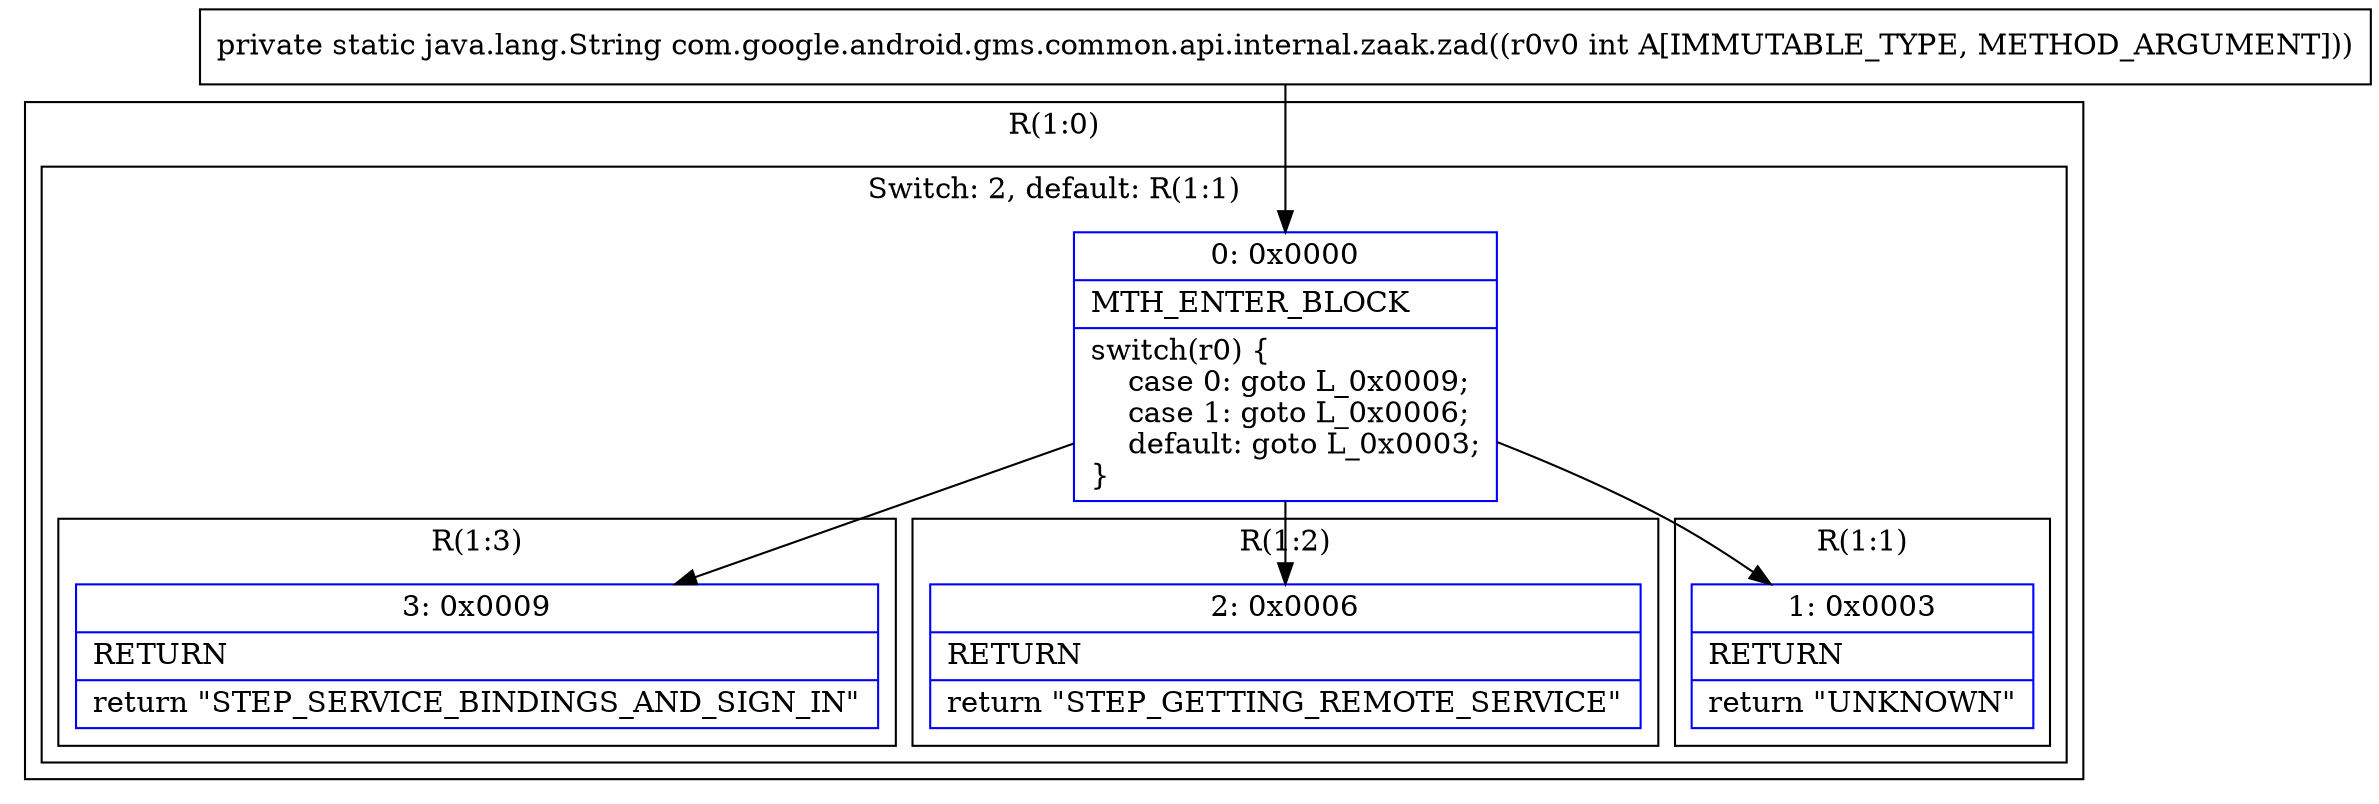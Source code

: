 digraph "CFG forcom.google.android.gms.common.api.internal.zaak.zad(I)Ljava\/lang\/String;" {
subgraph cluster_Region_1604688791 {
label = "R(1:0)";
node [shape=record,color=blue];
subgraph cluster_SwitchRegion_1663411807 {
label = "Switch: 2, default: R(1:1)";
node [shape=record,color=blue];
Node_0 [shape=record,label="{0\:\ 0x0000|MTH_ENTER_BLOCK\l|switch(r0) \{\l    case 0: goto L_0x0009;\l    case 1: goto L_0x0006;\l    default: goto L_0x0003;\l\}\l}"];
subgraph cluster_Region_929138975 {
label = "R(1:3)";
node [shape=record,color=blue];
Node_3 [shape=record,label="{3\:\ 0x0009|RETURN\l|return \"STEP_SERVICE_BINDINGS_AND_SIGN_IN\"\l}"];
}
subgraph cluster_Region_1710330184 {
label = "R(1:2)";
node [shape=record,color=blue];
Node_2 [shape=record,label="{2\:\ 0x0006|RETURN\l|return \"STEP_GETTING_REMOTE_SERVICE\"\l}"];
}
subgraph cluster_Region_385603394 {
label = "R(1:1)";
node [shape=record,color=blue];
Node_1 [shape=record,label="{1\:\ 0x0003|RETURN\l|return \"UNKNOWN\"\l}"];
}
}
}
MethodNode[shape=record,label="{private static java.lang.String com.google.android.gms.common.api.internal.zaak.zad((r0v0 int A[IMMUTABLE_TYPE, METHOD_ARGUMENT])) }"];
MethodNode -> Node_0;
Node_0 -> Node_1;
Node_0 -> Node_2;
Node_0 -> Node_3;
}


